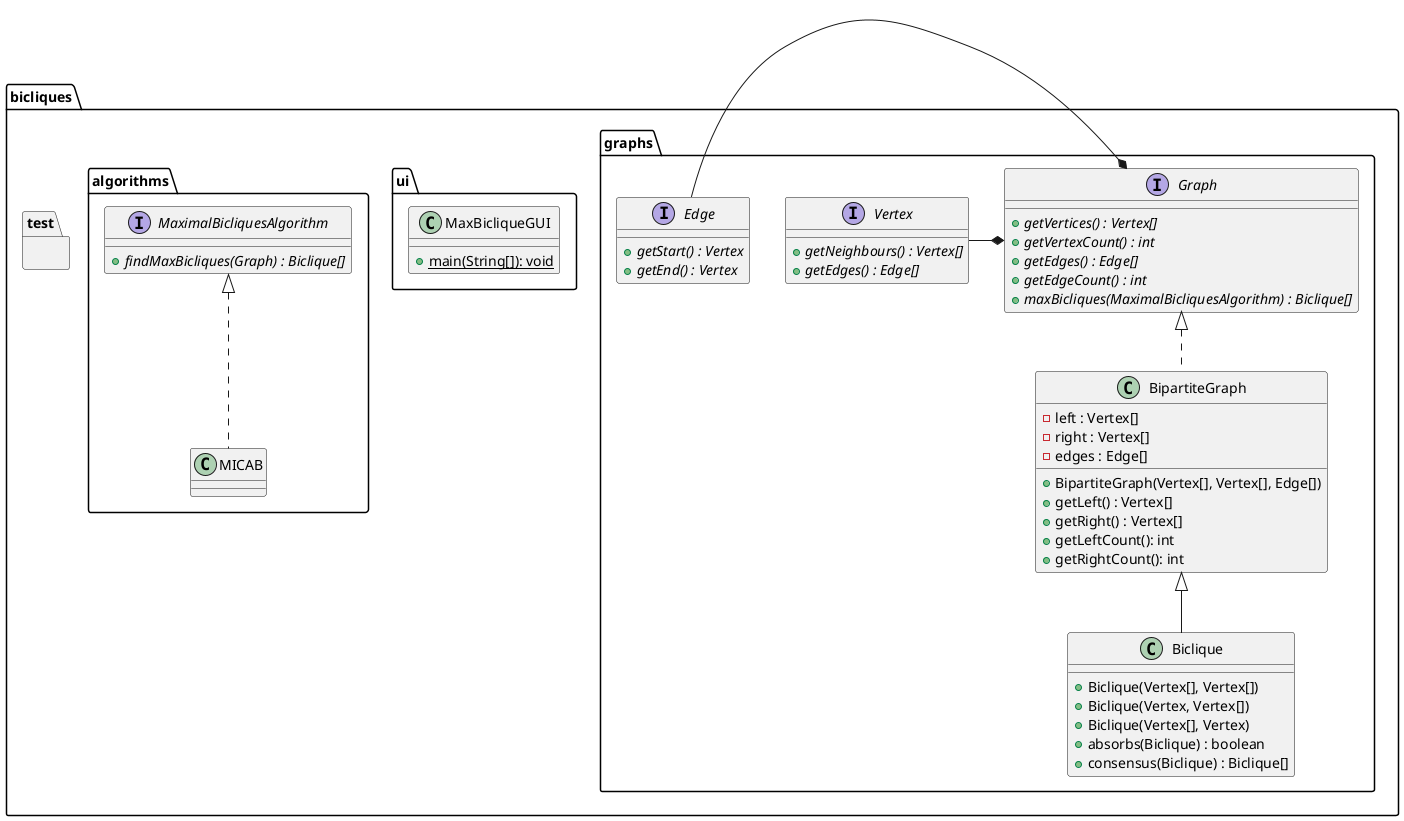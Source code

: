 /'
This is our model for the class diagram. Whenever you have any remarks
to make regarding one part of the program or another, just make a
comment windows in here like this.
Sign it with your initials as well. -MI
'/

/'
We can have a nice separation of labor: each one of us gets to implement
a max biclique algorithm and one of the following parts:
- Tests
- UI and input
- Graphs and graph parsing.
-MI
I agree with this partitioning.
I would like to work on the UI (since I have already done some work for that). -RK
'/

/'
 Is it not better that at the first define the needed classes and then define one file for each one and so on? -HS
'/

/'
I'm not sure if I understand you, Hadi. Of course we need a proper class diagram first.
If you aim at my branch when talking about new files, it's just for visualization of
the proposed structure since I did not want to mess up this file with my ideas.
If you have installed the PlantUML plugin in eclipse you'll have a nice view of this file
we are developing together. So if you switch to the branch new_structure you'll see
the proposed structure immediately in a nice way. -RK
'/

@startuml

package bicliques {

' The graph section
package bicliques.graphs {

  interface Graph {
    {method}{abstract} + getVertices() : Vertex[]
    {method}{abstract} + getVertexCount() : int
    {method}{abstract} + getEdges() : Edge[]
    {method}{abstract} + getEdgeCount() : int
/'
I don't think these two methods should be in the general graph interface.
The maximum biclique algorithm class should be the one owning the graph
class and not the other way around. - MI

I do not agree (but maybe I do not understand the whole thing ;-).
I would implement the strategy design pattern, but one can do that in one line...
Improvement: Now in every call of maxBicliques one can choose
the proper algorithm directly. -RK
'/
    {method}{abstract} + maxBicliques(MaximalBicliquesAlgorithm) : Biclique[]
  }

/'
I think that we need define separate Vertexs for right and left Neighbours. -HS

Hadi, first I have displaced your comment for better fitting.
Second, I don't think it is necessary to distinguish between left and right vertices. -RK
'/
  interface Vertex {
    {method}{abstract} + getNeighbours() : Vertex[]
    {method}{abstract} + getEdges() : Edge[]
  }
  
  interface Edge {
    {method}{abstract} + getStart() : Vertex
    {method}{abstract} + getEnd() : Vertex
  }

  Vertex -* Graph
  Edge -* Graph
  
  class BipartiteGraph {
    {field} - left : Vertex[]
    {field} - right : Vertex[]
    {field} - edges : Edge[]
    {method} + BipartiteGraph(Vertex[], Vertex[], Edge[])
    {method} + getLeft() : Vertex[]
    {method} + getRight() : Vertex[]
    {method} + getLeftCount(): int
    {method} + getRightCount(): int
  }
  
  Graph <|.. BipartiteGraph
  
  class Biclique {
/'
Why should we need access to a graph from a biclique? -RK

Because the bicliques are defined by the graph, more or less.
To me it makes sense in term of program logic.
Put it back in if you agree. - MI

I'm not convinced. Can you explain in detail? -RK


!!!!!!!!!!!!!!!!!!!!!!!!!!!!!!!!!!!!
Because it makes sense logically. We can't just have a Biclique
without having a graph first. In the beginning we have just a
simple graph. Later on we compute bicliques/whatever. It's about
a straightforward logical separation of the things. So we shouldn't
have redundant elements within the structure of the program as we
have currently (because RN we basically have Biclique and
BipartiteGraph classes serve the exact same purpose which does not
fulfill encapsulation criteria at all).
These matters are key points. If we get it wrong now we will have
a lot of fun untangling the clusterfuck that would come out of it
later. -MI

For me it would make more sense if Biclique is displaced:
1. Since Biclique is a graph it should be in the graph package.
2. Since it is a (complete) bipartite graph it should be derived from that.
-RK

!!!URGENT!!!
A couple of days ago I branched to new_structure to visualize my suggestions
but I never got feedback (except from Hadi). Please take a look and comment in *master* or in redmine (as Hadi already did).
-RK

'    {field} - graph : Graph
'/
	/' constructors for different cases -RK'/
	{method} + Biclique(Vertex[], Vertex[])
	{method} + Biclique(Vertex, Vertex[])
	{method} + Biclique(Vertex[], Vertex)
/'
Why should we need access to a graph from a biclique? -RK
'    {method} + getGraph() : Graph[] --o Graph
'/
	/'
	 ' Starting from bicliques B1 = (X1, Y1) and B2 = (X2, Y2)
	 ' B1.absorbs(B2) <=> X2 \subset X1 and Y2 \subset Y1
	 -RK
	'/
    {method} + absorbs(Biclique) : boolean    
	/'
	 ' Starting from bicliques B1 = (X1, Y1) and B2 = (X2, Y2)
	 ' method should return the following bicliques (if intersection is not empty):
	 ' - (X1 intersect X2, Y1 union Y2)
	 ' - (X1 union X2, Y1 intersect Y2)
	 -RK
	'/
    {method} + consensus(Biclique) : Biclique[]
  }

  BipartiteGraph <|-- Biclique

}


' The UI section
package bicliques.ui {

/'
For the UI part I say we need to come up with something, that can read in
the text files (I don't want to be copying and pasting stuff in the windows
every time I use it). - MI.

So do I. In my suggested screenshot of a possible UI the menu would provide
- Input: load (from file) or from input in window
- Output: save (to file)
- Algorithm: choose between several implemented ones
- Help: Description of algorithms and the common "About".
-RK
'/

  class MaxBicliqueGUI {
    {method}{static} + main(String[]): void
  }
}

' The algorithms section
package bicliques.algorithms {

  interface MaximalBicliquesAlgorithm {
    {method}{abstract} + findMaxBicliques(Graph) : Biclique[]
  }

  /'
  MICA algorithm improved for bipartite graphs. -RK
  '/
  class MICAB {
  }
  
  MaximalBicliquesAlgorithm <|.. MICAB
  
}

package bicliques.test {

/'
The testing that we will need. I say we use junit 4 or 5
to make it more streamlined. -MI
I agree. -RK
I agree. -HS
'/

}

}

@enduml
